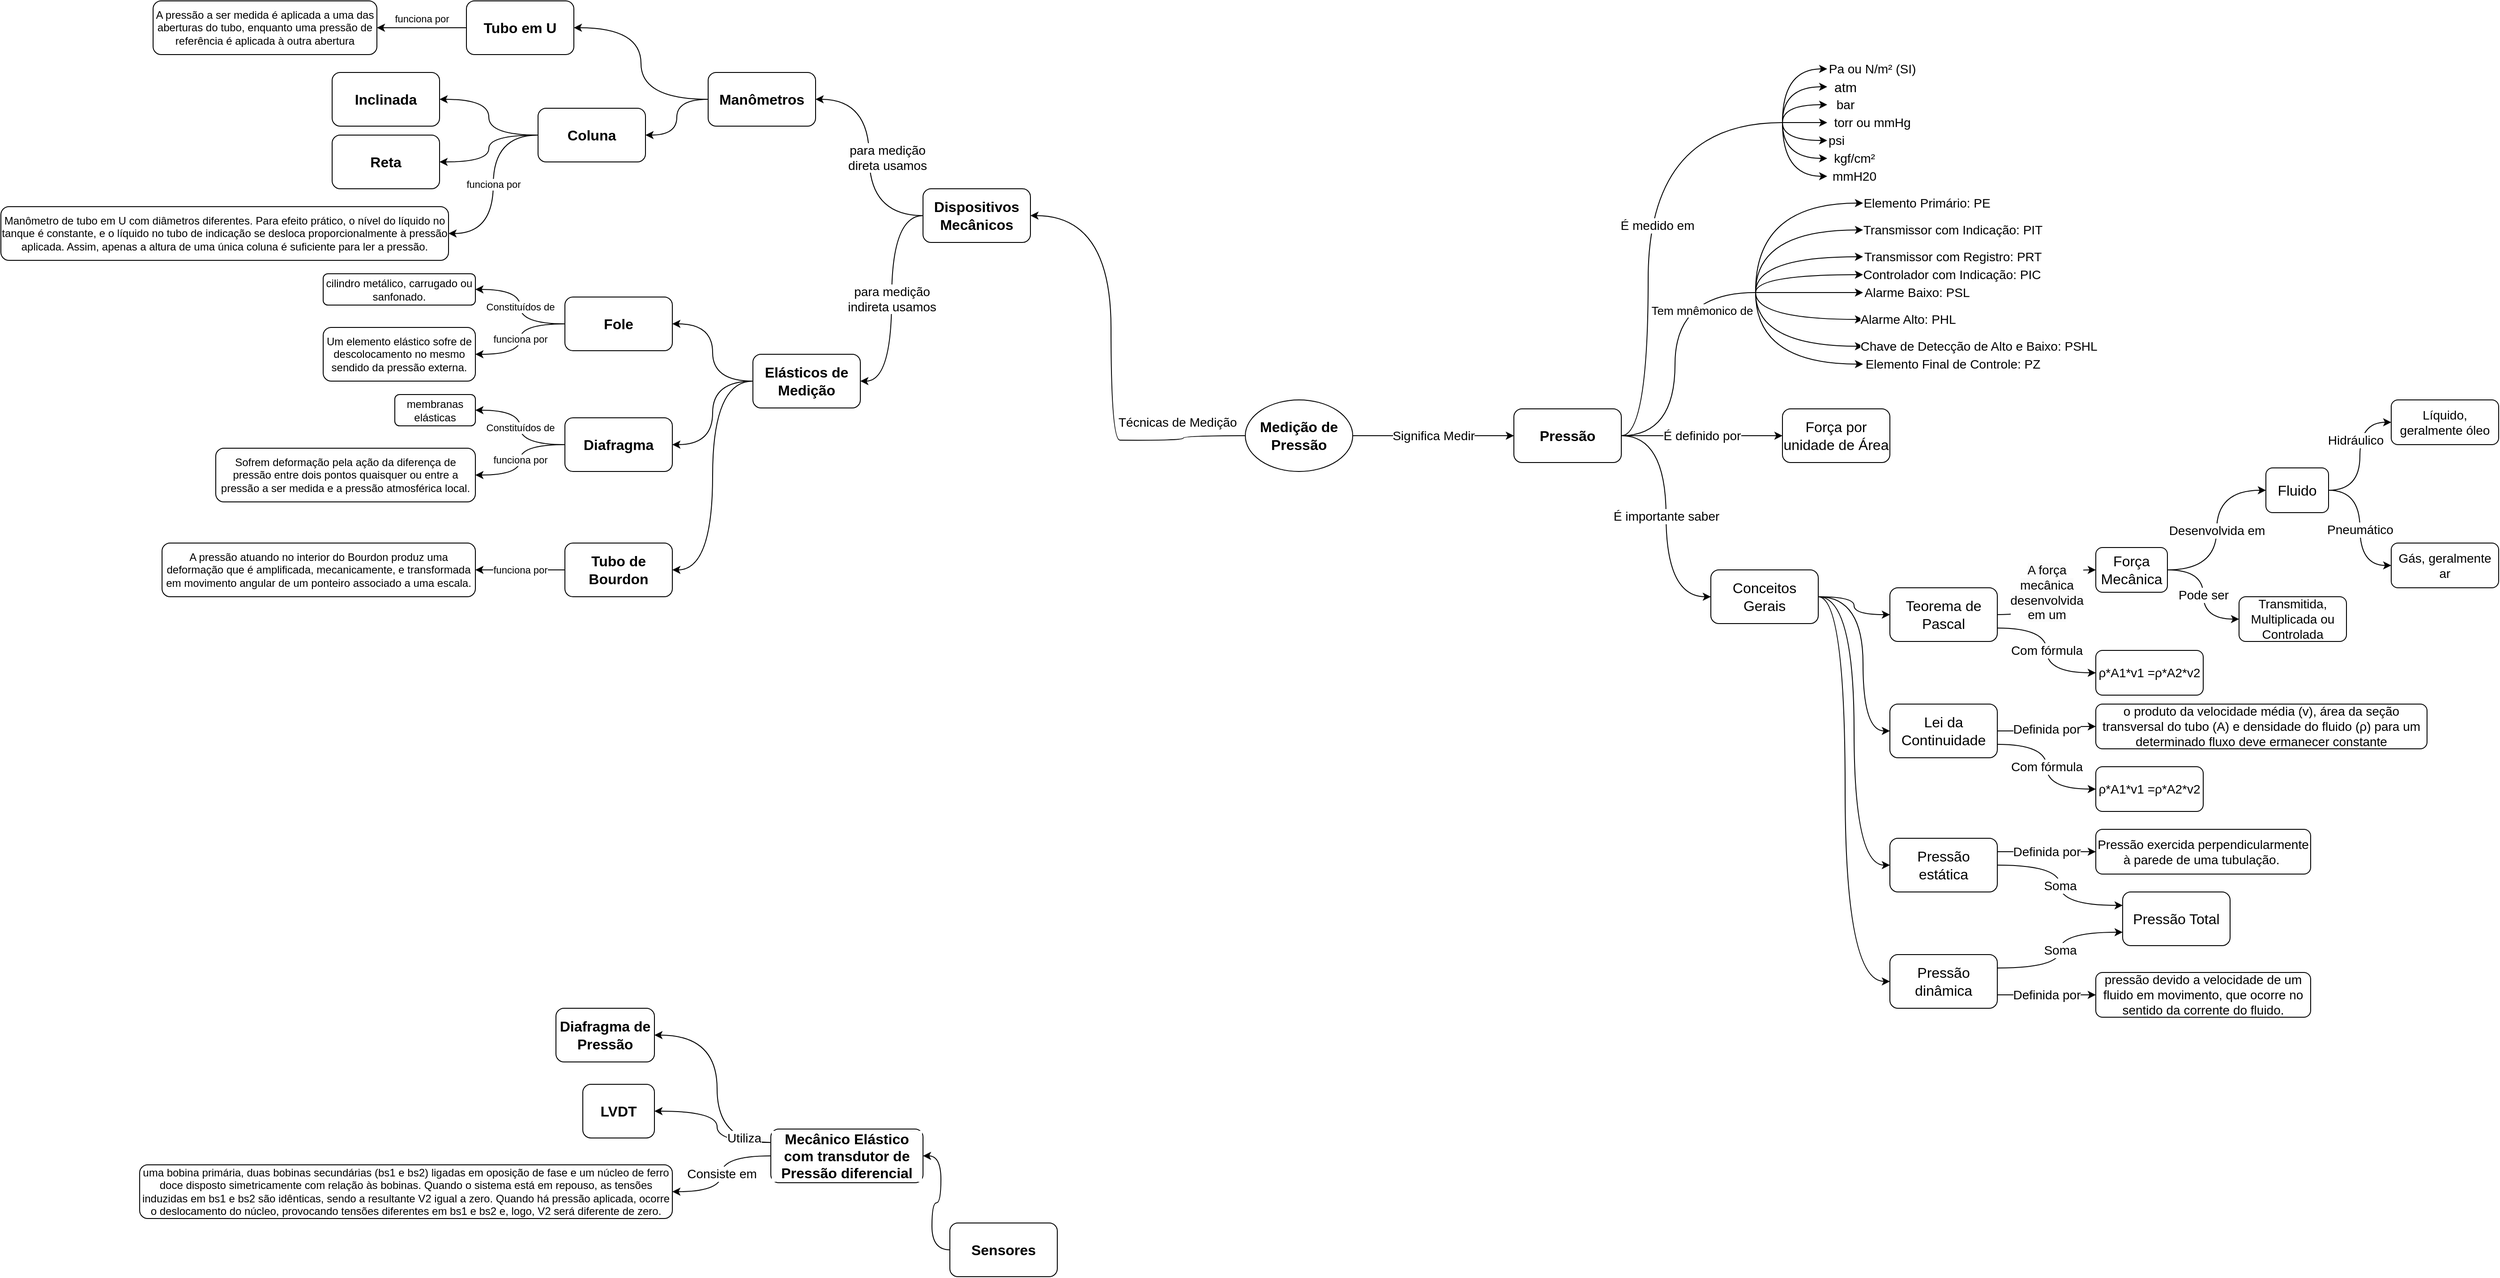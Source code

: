 <mxfile version="24.4.8" type="github">
  <diagram name="Página-1" id="IzvLmjs4RYYp6wVvC3dK">
    <mxGraphModel dx="3384" dy="2168" grid="1" gridSize="10" guides="1" tooltips="1" connect="1" arrows="1" fold="1" page="1" pageScale="1" pageWidth="3310" pageHeight="3390" math="0" shadow="0">
      <root>
        <mxCell id="0" />
        <mxCell id="1" parent="0" />
        <mxCell id="QxGWYKzPWFhETCY1hco7-262" value="&lt;font style=&quot;font-size: 14px;&quot;&gt;Significa Medir&lt;/font&gt;" style="edgeStyle=orthogonalEdgeStyle;rounded=0;orthogonalLoop=1;jettySize=auto;html=1;exitX=1;exitY=0.5;exitDx=0;exitDy=0;entryX=0;entryY=0.5;entryDx=0;entryDy=0;curved=1;" edge="1" parent="1" source="QxGWYKzPWFhETCY1hco7-259" target="QxGWYKzPWFhETCY1hco7-263">
          <mxGeometry relative="1" as="geometry">
            <mxPoint x="2150" y="1575" as="targetPoint" />
          </mxGeometry>
        </mxCell>
        <mxCell id="QxGWYKzPWFhETCY1hco7-259" value="&lt;font size=&quot;1&quot; style=&quot;&quot;&gt;&lt;b style=&quot;font-size: 16px;&quot;&gt;Medição de Pressão&lt;/b&gt;&lt;/font&gt;" style="ellipse;whiteSpace=wrap;html=1;" vertex="1" parent="1">
          <mxGeometry x="1850" y="1535" width="120" height="80" as="geometry" />
        </mxCell>
        <mxCell id="QxGWYKzPWFhETCY1hco7-265" value="&lt;font style=&quot;font-size: 13px;&quot;&gt;Tem mnêmonico de&lt;/font&gt;" style="edgeStyle=orthogonalEdgeStyle;curved=1;rounded=0;orthogonalLoop=1;jettySize=auto;html=1;exitX=1;exitY=0.5;exitDx=0;exitDy=0;strokeColor=default;align=center;verticalAlign=middle;fontFamily=Helvetica;fontSize=11;fontColor=default;labelBackgroundColor=default;endArrow=none;endFill=0;" edge="1" parent="1" source="QxGWYKzPWFhETCY1hco7-263">
          <mxGeometry x="0.613" y="-20" relative="1" as="geometry">
            <mxPoint x="2420" y="1415" as="targetPoint" />
            <Array as="points">
              <mxPoint x="2330" y="1575" />
              <mxPoint x="2330" y="1415" />
            </Array>
            <mxPoint as="offset" />
          </mxGeometry>
        </mxCell>
        <mxCell id="QxGWYKzPWFhETCY1hco7-282" value="&lt;font style=&quot;font-size: 14px;&quot;&gt;É medido em&lt;/font&gt;" style="edgeStyle=orthogonalEdgeStyle;curved=1;rounded=0;orthogonalLoop=1;jettySize=auto;html=1;exitX=1;exitY=0.5;exitDx=0;exitDy=0;strokeColor=default;align=center;verticalAlign=middle;fontFamily=Helvetica;fontSize=11;fontColor=default;labelBackgroundColor=default;endArrow=none;endFill=0;" edge="1" parent="1" source="QxGWYKzPWFhETCY1hco7-263">
          <mxGeometry y="-10" relative="1" as="geometry">
            <mxPoint x="2450" y="1225" as="targetPoint" />
            <Array as="points">
              <mxPoint x="2300" y="1575" />
              <mxPoint x="2300" y="1225" />
            </Array>
            <mxPoint as="offset" />
          </mxGeometry>
        </mxCell>
        <mxCell id="QxGWYKzPWFhETCY1hco7-299" value="&lt;font style=&quot;font-size: 14px;&quot;&gt;É definido por&lt;/font&gt;" style="edgeStyle=orthogonalEdgeStyle;curved=1;rounded=0;orthogonalLoop=1;jettySize=auto;html=1;exitX=1;exitY=0.5;exitDx=0;exitDy=0;strokeColor=default;align=center;verticalAlign=middle;fontFamily=Helvetica;fontSize=11;fontColor=default;labelBackgroundColor=default;endArrow=classic;entryX=0;entryY=0.5;entryDx=0;entryDy=0;" edge="1" parent="1" source="QxGWYKzPWFhETCY1hco7-263" target="QxGWYKzPWFhETCY1hco7-300">
          <mxGeometry relative="1" as="geometry">
            <mxPoint x="2450" y="1574.667" as="targetPoint" />
          </mxGeometry>
        </mxCell>
        <mxCell id="QxGWYKzPWFhETCY1hco7-303" value="&lt;span style=&quot;font-size: 14px;&quot;&gt;É importante saber&lt;/span&gt;" style="edgeStyle=orthogonalEdgeStyle;curved=1;rounded=0;orthogonalLoop=1;jettySize=auto;html=1;strokeColor=default;align=center;verticalAlign=middle;fontFamily=Helvetica;fontSize=11;fontColor=default;labelBackgroundColor=default;endArrow=classic;entryX=0;entryY=0.5;entryDx=0;entryDy=0;exitX=1;exitY=0.5;exitDx=0;exitDy=0;" edge="1" parent="1" source="QxGWYKzPWFhETCY1hco7-263" target="QxGWYKzPWFhETCY1hco7-302">
          <mxGeometry relative="1" as="geometry" />
        </mxCell>
        <mxCell id="QxGWYKzPWFhETCY1hco7-263" value="&lt;font size=&quot;1&quot; style=&quot;&quot;&gt;&lt;b style=&quot;font-size: 16px;&quot;&gt;Pressão&lt;/b&gt;&lt;/font&gt;" style="rounded=1;whiteSpace=wrap;html=1;fontFamily=Helvetica;fontSize=11;fontColor=default;labelBackgroundColor=default;" vertex="1" parent="1">
          <mxGeometry x="2150" y="1545" width="120" height="60" as="geometry" />
        </mxCell>
        <mxCell id="QxGWYKzPWFhETCY1hco7-266" value="" style="endArrow=classic;html=1;rounded=0;strokeColor=default;align=center;verticalAlign=middle;fontFamily=Helvetica;fontSize=11;fontColor=default;labelBackgroundColor=default;edgeStyle=orthogonalEdgeStyle;curved=1;" edge="1" parent="1">
          <mxGeometry relative="1" as="geometry">
            <mxPoint x="2420" y="1413.82" as="sourcePoint" />
            <mxPoint x="2540" y="1315" as="targetPoint" />
            <Array as="points">
              <mxPoint x="2420" y="1315" />
            </Array>
          </mxGeometry>
        </mxCell>
        <mxCell id="QxGWYKzPWFhETCY1hco7-267" value="&lt;font style=&quot;font-size: 14px;&quot;&gt;Elemento Primário: PE&lt;/font&gt;" style="edgeLabel;resizable=0;html=1;;align=center;verticalAlign=middle;fontFamily=Helvetica;fontSize=11;fontColor=default;labelBackgroundColor=default;" connectable="0" vertex="1" parent="QxGWYKzPWFhETCY1hco7-266">
          <mxGeometry relative="1" as="geometry">
            <mxPoint x="180" as="offset" />
          </mxGeometry>
        </mxCell>
        <mxCell id="QxGWYKzPWFhETCY1hco7-268" value="" style="endArrow=classic;html=1;rounded=0;strokeColor=default;align=center;verticalAlign=middle;fontFamily=Helvetica;fontSize=11;fontColor=default;labelBackgroundColor=default;edgeStyle=orthogonalEdgeStyle;curved=1;" edge="1" parent="1">
          <mxGeometry relative="1" as="geometry">
            <mxPoint x="2420" y="1415" as="sourcePoint" />
            <mxPoint x="2540" y="1345" as="targetPoint" />
            <Array as="points">
              <mxPoint x="2420" y="1345" />
              <mxPoint x="2540" y="1345" />
            </Array>
          </mxGeometry>
        </mxCell>
        <mxCell id="QxGWYKzPWFhETCY1hco7-269" value="&lt;font style=&quot;font-size: 14px;&quot;&gt;Transmissor com Indicação: PIT&lt;/font&gt;" style="edgeLabel;resizable=0;html=1;;align=center;verticalAlign=middle;fontFamily=Helvetica;fontSize=11;fontColor=default;labelBackgroundColor=default;" connectable="0" vertex="1" parent="QxGWYKzPWFhETCY1hco7-268">
          <mxGeometry relative="1" as="geometry">
            <mxPoint x="195" as="offset" />
          </mxGeometry>
        </mxCell>
        <mxCell id="QxGWYKzPWFhETCY1hco7-270" value="" style="endArrow=classic;html=1;rounded=0;strokeColor=default;align=center;verticalAlign=middle;fontFamily=Helvetica;fontSize=11;fontColor=default;labelBackgroundColor=default;edgeStyle=orthogonalEdgeStyle;curved=1;" edge="1" parent="1">
          <mxGeometry relative="1" as="geometry">
            <mxPoint x="2420" y="1415" as="sourcePoint" />
            <mxPoint x="2540" y="1375" as="targetPoint" />
            <Array as="points">
              <mxPoint x="2420" y="1375" />
              <mxPoint x="2540" y="1375" />
            </Array>
          </mxGeometry>
        </mxCell>
        <mxCell id="QxGWYKzPWFhETCY1hco7-271" value="&lt;font style=&quot;font-size: 14px;&quot;&gt;Transmissor com Registro: PRT&lt;/font&gt;" style="edgeLabel;resizable=0;html=1;;align=center;verticalAlign=middle;fontFamily=Helvetica;fontSize=11;fontColor=default;labelBackgroundColor=default;" connectable="0" vertex="1" parent="QxGWYKzPWFhETCY1hco7-270">
          <mxGeometry relative="1" as="geometry">
            <mxPoint x="180" as="offset" />
          </mxGeometry>
        </mxCell>
        <mxCell id="QxGWYKzPWFhETCY1hco7-272" value="" style="endArrow=classic;html=1;rounded=0;strokeColor=default;align=center;verticalAlign=middle;fontFamily=Helvetica;fontSize=11;fontColor=default;labelBackgroundColor=default;edgeStyle=orthogonalEdgeStyle;curved=1;" edge="1" parent="1">
          <mxGeometry relative="1" as="geometry">
            <mxPoint x="2420" y="1415" as="sourcePoint" />
            <mxPoint x="2540" y="1395" as="targetPoint" />
            <Array as="points">
              <mxPoint x="2420" y="1395" />
              <mxPoint x="2540" y="1395" />
            </Array>
          </mxGeometry>
        </mxCell>
        <mxCell id="QxGWYKzPWFhETCY1hco7-273" value="&lt;font style=&quot;font-size: 14px;&quot;&gt;Controlador com Indicação: PIC&lt;/font&gt;" style="edgeLabel;resizable=0;html=1;;align=center;verticalAlign=middle;fontFamily=Helvetica;fontSize=11;fontColor=default;labelBackgroundColor=default;" connectable="0" vertex="1" parent="QxGWYKzPWFhETCY1hco7-272">
          <mxGeometry relative="1" as="geometry">
            <mxPoint x="169" as="offset" />
          </mxGeometry>
        </mxCell>
        <mxCell id="QxGWYKzPWFhETCY1hco7-274" value="" style="endArrow=classic;html=1;rounded=0;strokeColor=default;align=center;verticalAlign=middle;fontFamily=Helvetica;fontSize=11;fontColor=default;labelBackgroundColor=default;edgeStyle=orthogonalEdgeStyle;curved=1;" edge="1" parent="1">
          <mxGeometry relative="1" as="geometry">
            <mxPoint x="2420" y="1415" as="sourcePoint" />
            <mxPoint x="2540" y="1415" as="targetPoint" />
            <Array as="points">
              <mxPoint x="2420" y="1415" />
            </Array>
          </mxGeometry>
        </mxCell>
        <mxCell id="QxGWYKzPWFhETCY1hco7-275" value="&lt;font style=&quot;font-size: 14px;&quot;&gt;Alarme Baixo: PSL&lt;/font&gt;" style="edgeLabel;resizable=0;html=1;;align=center;verticalAlign=middle;fontFamily=Helvetica;fontSize=11;fontColor=default;labelBackgroundColor=default;" connectable="0" vertex="1" parent="QxGWYKzPWFhETCY1hco7-274">
          <mxGeometry relative="1" as="geometry">
            <mxPoint x="120" as="offset" />
          </mxGeometry>
        </mxCell>
        <mxCell id="QxGWYKzPWFhETCY1hco7-276" value="" style="endArrow=classic;html=1;rounded=0;strokeColor=default;align=center;verticalAlign=middle;fontFamily=Helvetica;fontSize=11;fontColor=default;labelBackgroundColor=default;edgeStyle=orthogonalEdgeStyle;curved=1;" edge="1" parent="1">
          <mxGeometry relative="1" as="geometry">
            <mxPoint x="2420" y="1415" as="sourcePoint" />
            <mxPoint x="2540" y="1445" as="targetPoint" />
            <Array as="points">
              <mxPoint x="2420" y="1445" />
              <mxPoint x="2540" y="1445" />
            </Array>
          </mxGeometry>
        </mxCell>
        <mxCell id="QxGWYKzPWFhETCY1hco7-277" value="&lt;font style=&quot;font-size: 14px;&quot;&gt;Alarme Alto: PHL&lt;/font&gt;" style="edgeLabel;resizable=0;html=1;;align=center;verticalAlign=middle;fontFamily=Helvetica;fontSize=11;fontColor=default;labelBackgroundColor=default;" connectable="0" vertex="1" parent="QxGWYKzPWFhETCY1hco7-276">
          <mxGeometry relative="1" as="geometry">
            <mxPoint x="125" as="offset" />
          </mxGeometry>
        </mxCell>
        <mxCell id="QxGWYKzPWFhETCY1hco7-278" value="" style="endArrow=classic;html=1;rounded=0;strokeColor=default;align=center;verticalAlign=middle;fontFamily=Helvetica;fontSize=11;fontColor=default;labelBackgroundColor=default;edgeStyle=orthogonalEdgeStyle;curved=1;" edge="1" parent="1">
          <mxGeometry relative="1" as="geometry">
            <mxPoint x="2420" y="1415" as="sourcePoint" />
            <mxPoint x="2540" y="1475" as="targetPoint" />
            <Array as="points">
              <mxPoint x="2420" y="1475" />
              <mxPoint x="2540" y="1475" />
            </Array>
          </mxGeometry>
        </mxCell>
        <mxCell id="QxGWYKzPWFhETCY1hco7-279" value="&lt;font style=&quot;font-size: 14px;&quot;&gt;Chave de Detecção de Alto e Baixo: PSHL&lt;/font&gt;" style="edgeLabel;resizable=0;html=1;;align=center;verticalAlign=middle;fontFamily=Helvetica;fontSize=11;fontColor=default;labelBackgroundColor=default;" connectable="0" vertex="1" parent="QxGWYKzPWFhETCY1hco7-278">
          <mxGeometry relative="1" as="geometry">
            <mxPoint x="219" as="offset" />
          </mxGeometry>
        </mxCell>
        <mxCell id="QxGWYKzPWFhETCY1hco7-280" value="" style="endArrow=classic;html=1;rounded=0;strokeColor=default;align=center;verticalAlign=middle;fontFamily=Helvetica;fontSize=11;fontColor=default;labelBackgroundColor=default;edgeStyle=orthogonalEdgeStyle;curved=1;" edge="1" parent="1">
          <mxGeometry relative="1" as="geometry">
            <mxPoint x="2420" y="1415" as="sourcePoint" />
            <mxPoint x="2540" y="1495" as="targetPoint" />
            <Array as="points">
              <mxPoint x="2420" y="1495" />
              <mxPoint x="2540" y="1495" />
            </Array>
          </mxGeometry>
        </mxCell>
        <mxCell id="QxGWYKzPWFhETCY1hco7-281" value="&lt;font style=&quot;font-size: 14px;&quot;&gt;Elemento Final de Controle: PZ&lt;/font&gt;" style="edgeLabel;resizable=0;html=1;;align=center;verticalAlign=middle;fontFamily=Helvetica;fontSize=11;fontColor=default;labelBackgroundColor=default;" connectable="0" vertex="1" parent="QxGWYKzPWFhETCY1hco7-280">
          <mxGeometry relative="1" as="geometry">
            <mxPoint x="200" as="offset" />
          </mxGeometry>
        </mxCell>
        <mxCell id="QxGWYKzPWFhETCY1hco7-283" value="&lt;font style=&quot;font-size: 14px;&quot;&gt;Pa ou N/m² (SI)&lt;/font&gt;" style="curved=1;endArrow=classic;html=1;rounded=0;strokeColor=default;align=center;verticalAlign=middle;fontFamily=Helvetica;fontSize=11;fontColor=default;labelBackgroundColor=default;edgeStyle=orthogonalEdgeStyle;" edge="1" parent="1">
          <mxGeometry x="1" y="-50" width="50" height="50" relative="1" as="geometry">
            <mxPoint x="2450" y="1225" as="sourcePoint" />
            <mxPoint x="2500" y="1165" as="targetPoint" />
            <Array as="points">
              <mxPoint x="2450" y="1165" />
            </Array>
            <mxPoint x="50" y="-50" as="offset" />
          </mxGeometry>
        </mxCell>
        <mxCell id="QxGWYKzPWFhETCY1hco7-285" value="&lt;font style=&quot;font-size: 15px;&quot;&gt;atm&lt;/font&gt;" style="curved=1;endArrow=classic;html=1;rounded=0;strokeColor=default;align=center;verticalAlign=middle;fontFamily=Helvetica;fontSize=11;fontColor=default;labelBackgroundColor=default;edgeStyle=orthogonalEdgeStyle;" edge="1" parent="1">
          <mxGeometry x="1" y="-20" width="50" height="50" relative="1" as="geometry">
            <mxPoint x="2450" y="1225" as="sourcePoint" />
            <mxPoint x="2500" y="1185" as="targetPoint" />
            <Array as="points">
              <mxPoint x="2450" y="1185" />
            </Array>
            <mxPoint x="20" y="-20" as="offset" />
          </mxGeometry>
        </mxCell>
        <mxCell id="QxGWYKzPWFhETCY1hco7-286" value="&lt;font style=&quot;font-size: 14px;&quot;&gt;bar&lt;/font&gt;" style="curved=1;endArrow=classic;html=1;rounded=0;strokeColor=default;align=center;verticalAlign=middle;fontFamily=Helvetica;fontSize=11;fontColor=default;labelBackgroundColor=default;edgeStyle=orthogonalEdgeStyle;" edge="1" parent="1">
          <mxGeometry x="1" y="20" width="50" height="50" relative="1" as="geometry">
            <mxPoint x="2450" y="1225" as="sourcePoint" />
            <mxPoint x="2500" y="1205" as="targetPoint" />
            <Array as="points">
              <mxPoint x="2450" y="1205" />
            </Array>
            <mxPoint x="20" y="20" as="offset" />
          </mxGeometry>
        </mxCell>
        <mxCell id="QxGWYKzPWFhETCY1hco7-293" value="&lt;font style=&quot;font-size: 14px;&quot;&gt;torr ou mmHg&lt;/font&gt;" style="curved=1;endArrow=classic;html=1;rounded=0;strokeColor=default;align=center;verticalAlign=middle;fontFamily=Helvetica;fontSize=11;fontColor=default;labelBackgroundColor=default;edgeStyle=orthogonalEdgeStyle;" edge="1" parent="1">
          <mxGeometry x="1" y="50" width="50" height="50" relative="1" as="geometry">
            <mxPoint x="2450" y="1225" as="sourcePoint" />
            <mxPoint x="2500" y="1225" as="targetPoint" />
            <Array as="points">
              <mxPoint x="2460" y="1225" />
              <mxPoint x="2460" y="1225" />
            </Array>
            <mxPoint x="50" y="50" as="offset" />
          </mxGeometry>
        </mxCell>
        <mxCell id="QxGWYKzPWFhETCY1hco7-294" value="&lt;font style=&quot;font-size: 14px;&quot;&gt;psi&lt;/font&gt;" style="curved=1;endArrow=classic;html=1;rounded=0;strokeColor=default;align=center;verticalAlign=middle;fontFamily=Helvetica;fontSize=11;fontColor=default;labelBackgroundColor=default;edgeStyle=orthogonalEdgeStyle;" edge="1" parent="1">
          <mxGeometry x="1" y="10" width="50" height="50" relative="1" as="geometry">
            <mxPoint x="2450" y="1225" as="sourcePoint" />
            <mxPoint x="2500" y="1245" as="targetPoint" />
            <Array as="points">
              <mxPoint x="2450" y="1245" />
            </Array>
            <mxPoint x="10" y="10" as="offset" />
          </mxGeometry>
        </mxCell>
        <mxCell id="QxGWYKzPWFhETCY1hco7-295" value="&lt;font style=&quot;font-size: 14px;&quot;&gt;kgf/cm²&lt;/font&gt;" style="curved=1;endArrow=classic;html=1;rounded=0;strokeColor=default;align=center;verticalAlign=middle;fontFamily=Helvetica;fontSize=11;fontColor=default;labelBackgroundColor=default;edgeStyle=orthogonalEdgeStyle;" edge="1" parent="1">
          <mxGeometry x="1" y="30" width="50" height="50" relative="1" as="geometry">
            <mxPoint x="2450" y="1225" as="sourcePoint" />
            <mxPoint x="2500" y="1265" as="targetPoint" />
            <Array as="points">
              <mxPoint x="2450" y="1265" />
            </Array>
            <mxPoint x="30" y="30" as="offset" />
          </mxGeometry>
        </mxCell>
        <mxCell id="QxGWYKzPWFhETCY1hco7-296" value="&lt;font style=&quot;font-size: 14px;&quot;&gt;mmH20&lt;/font&gt;" style="curved=1;endArrow=classic;html=1;rounded=0;strokeColor=default;align=center;verticalAlign=middle;fontFamily=Helvetica;fontSize=11;fontColor=default;labelBackgroundColor=default;edgeStyle=orthogonalEdgeStyle;" edge="1" parent="1">
          <mxGeometry x="1" y="30" width="50" height="50" relative="1" as="geometry">
            <mxPoint x="2450" y="1225" as="sourcePoint" />
            <mxPoint x="2500" y="1285" as="targetPoint" />
            <Array as="points">
              <mxPoint x="2450" y="1285" />
            </Array>
            <mxPoint x="30" y="30" as="offset" />
          </mxGeometry>
        </mxCell>
        <mxCell id="QxGWYKzPWFhETCY1hco7-300" value="&lt;font style=&quot;font-size: 16px;&quot;&gt;Força por unidade de Área&lt;/font&gt;" style="rounded=1;whiteSpace=wrap;html=1;fontFamily=Helvetica;fontSize=11;fontColor=default;labelBackgroundColor=default;" vertex="1" parent="1">
          <mxGeometry x="2450" y="1545" width="120" height="60" as="geometry" />
        </mxCell>
        <mxCell id="QxGWYKzPWFhETCY1hco7-307" style="edgeStyle=orthogonalEdgeStyle;curved=1;rounded=0;orthogonalLoop=1;jettySize=auto;html=1;exitX=1;exitY=0.5;exitDx=0;exitDy=0;entryX=0;entryY=0.5;entryDx=0;entryDy=0;strokeColor=default;align=center;verticalAlign=middle;fontFamily=Helvetica;fontSize=11;fontColor=default;labelBackgroundColor=default;endArrow=classic;" edge="1" parent="1" source="QxGWYKzPWFhETCY1hco7-302" target="QxGWYKzPWFhETCY1hco7-306">
          <mxGeometry relative="1" as="geometry">
            <Array as="points">
              <mxPoint x="2520" y="1755" />
              <mxPoint x="2520" y="2185" />
            </Array>
          </mxGeometry>
        </mxCell>
        <mxCell id="QxGWYKzPWFhETCY1hco7-308" style="edgeStyle=orthogonalEdgeStyle;curved=1;rounded=0;orthogonalLoop=1;jettySize=auto;html=1;exitX=1;exitY=0.5;exitDx=0;exitDy=0;entryX=0;entryY=0.5;entryDx=0;entryDy=0;strokeColor=default;align=center;verticalAlign=middle;fontFamily=Helvetica;fontSize=11;fontColor=default;labelBackgroundColor=default;endArrow=classic;" edge="1" parent="1" source="QxGWYKzPWFhETCY1hco7-302" target="QxGWYKzPWFhETCY1hco7-304">
          <mxGeometry relative="1" as="geometry">
            <Array as="points">
              <mxPoint x="2530" y="1755" />
              <mxPoint x="2530" y="2055" />
            </Array>
          </mxGeometry>
        </mxCell>
        <mxCell id="QxGWYKzPWFhETCY1hco7-324" style="edgeStyle=orthogonalEdgeStyle;curved=1;rounded=0;orthogonalLoop=1;jettySize=auto;html=1;exitX=1;exitY=0.5;exitDx=0;exitDy=0;entryX=0;entryY=0.5;entryDx=0;entryDy=0;strokeColor=default;align=center;verticalAlign=middle;fontFamily=Helvetica;fontSize=11;fontColor=default;labelBackgroundColor=default;endArrow=classic;" edge="1" parent="1" source="QxGWYKzPWFhETCY1hco7-302" target="QxGWYKzPWFhETCY1hco7-322">
          <mxGeometry relative="1" as="geometry">
            <Array as="points">
              <mxPoint x="2540" y="1755" />
              <mxPoint x="2540" y="1905" />
            </Array>
          </mxGeometry>
        </mxCell>
        <mxCell id="QxGWYKzPWFhETCY1hco7-334" style="edgeStyle=orthogonalEdgeStyle;curved=1;rounded=0;orthogonalLoop=1;jettySize=auto;html=1;exitX=1;exitY=0.5;exitDx=0;exitDy=0;entryX=0;entryY=0.5;entryDx=0;entryDy=0;strokeColor=default;align=center;verticalAlign=middle;fontFamily=Helvetica;fontSize=11;fontColor=default;labelBackgroundColor=default;endArrow=classic;" edge="1" parent="1" source="QxGWYKzPWFhETCY1hco7-302" target="QxGWYKzPWFhETCY1hco7-331">
          <mxGeometry relative="1" as="geometry" />
        </mxCell>
        <mxCell id="QxGWYKzPWFhETCY1hco7-302" value="&lt;span style=&quot;font-size: 16px;&quot;&gt;Conceitos Gerais&lt;/span&gt;" style="whiteSpace=wrap;html=1;fontSize=11;rounded=1;labelBackgroundColor=default;" vertex="1" parent="1">
          <mxGeometry x="2370" y="1725" width="120" height="60" as="geometry" />
        </mxCell>
        <mxCell id="QxGWYKzPWFhETCY1hco7-309" value="&lt;font style=&quot;font-size: 14px;&quot;&gt;Definida por&lt;/font&gt;" style="edgeStyle=orthogonalEdgeStyle;curved=1;rounded=0;orthogonalLoop=1;jettySize=auto;html=1;exitX=1;exitY=0.25;exitDx=0;exitDy=0;strokeColor=default;align=center;verticalAlign=middle;fontFamily=Helvetica;fontSize=11;fontColor=default;labelBackgroundColor=default;endArrow=classic;entryX=0;entryY=0.5;entryDx=0;entryDy=0;" edge="1" parent="1" source="QxGWYKzPWFhETCY1hco7-304" target="QxGWYKzPWFhETCY1hco7-315">
          <mxGeometry relative="1" as="geometry">
            <mxPoint x="2790" y="2035" as="targetPoint" />
          </mxGeometry>
        </mxCell>
        <mxCell id="QxGWYKzPWFhETCY1hco7-319" value="&lt;font style=&quot;font-size: 14px;&quot;&gt;Soma&lt;/font&gt;" style="edgeStyle=orthogonalEdgeStyle;curved=1;rounded=0;orthogonalLoop=1;jettySize=auto;html=1;exitX=1;exitY=0.5;exitDx=0;exitDy=0;entryX=0;entryY=0.25;entryDx=0;entryDy=0;strokeColor=default;align=center;verticalAlign=middle;fontFamily=Helvetica;fontSize=11;fontColor=default;labelBackgroundColor=default;endArrow=classic;" edge="1" parent="1" source="QxGWYKzPWFhETCY1hco7-304" target="QxGWYKzPWFhETCY1hco7-318">
          <mxGeometry relative="1" as="geometry" />
        </mxCell>
        <mxCell id="QxGWYKzPWFhETCY1hco7-304" value="&lt;font style=&quot;font-size: 16px;&quot;&gt;Pressão estática&lt;/font&gt;" style="whiteSpace=wrap;html=1;fontSize=11;rounded=1;labelBackgroundColor=default;" vertex="1" parent="1">
          <mxGeometry x="2570" y="2025" width="120" height="60" as="geometry" />
        </mxCell>
        <mxCell id="QxGWYKzPWFhETCY1hco7-320" value="&lt;font style=&quot;font-size: 14px;&quot;&gt;Soma&lt;/font&gt;" style="edgeStyle=orthogonalEdgeStyle;curved=1;rounded=0;orthogonalLoop=1;jettySize=auto;html=1;exitX=1;exitY=0.25;exitDx=0;exitDy=0;entryX=0;entryY=0.75;entryDx=0;entryDy=0;strokeColor=default;align=center;verticalAlign=middle;fontFamily=Helvetica;fontSize=11;fontColor=default;labelBackgroundColor=default;endArrow=classic;" edge="1" parent="1" source="QxGWYKzPWFhETCY1hco7-306" target="QxGWYKzPWFhETCY1hco7-318">
          <mxGeometry relative="1" as="geometry" />
        </mxCell>
        <mxCell id="QxGWYKzPWFhETCY1hco7-306" value="&lt;font style=&quot;font-size: 16px;&quot;&gt;Pressão&lt;/font&gt;&lt;div&gt;&lt;font style=&quot;font-size: 16px;&quot;&gt;dinâmica&lt;/font&gt;&lt;/div&gt;" style="whiteSpace=wrap;html=1;fontSize=11;rounded=1;labelBackgroundColor=default;" vertex="1" parent="1">
          <mxGeometry x="2570" y="2155" width="120" height="60" as="geometry" />
        </mxCell>
        <mxCell id="QxGWYKzPWFhETCY1hco7-315" value="&lt;font style=&quot;font-size: 14px;&quot;&gt;Pressão exercida perpendicularmente à parede de uma tubulação.&amp;nbsp;&lt;/font&gt;" style="rounded=1;whiteSpace=wrap;html=1;" vertex="1" parent="1">
          <mxGeometry x="2800" y="2015" width="240" height="50" as="geometry" />
        </mxCell>
        <mxCell id="QxGWYKzPWFhETCY1hco7-316" value="&lt;font style=&quot;font-size: 14px;&quot;&gt;Definida por&lt;/font&gt;" style="edgeStyle=orthogonalEdgeStyle;curved=1;rounded=0;orthogonalLoop=1;jettySize=auto;html=1;strokeColor=default;align=center;verticalAlign=middle;fontFamily=Helvetica;fontSize=11;fontColor=default;labelBackgroundColor=default;endArrow=classic;entryX=0;entryY=0.5;entryDx=0;entryDy=0;exitX=1;exitY=0.75;exitDx=0;exitDy=0;" edge="1" target="QxGWYKzPWFhETCY1hco7-317" parent="1" source="QxGWYKzPWFhETCY1hco7-306">
          <mxGeometry relative="1" as="geometry">
            <mxPoint x="2790" y="2195" as="targetPoint" />
            <mxPoint x="2690" y="2200" as="sourcePoint" />
          </mxGeometry>
        </mxCell>
        <mxCell id="QxGWYKzPWFhETCY1hco7-317" value="&lt;font style=&quot;font-size: 14px;&quot;&gt;pressão devido a velocidade de um fluido em movimento, que ocorre no sentido da corrente do fluido.&lt;br&gt;&lt;/font&gt;" style="rounded=1;whiteSpace=wrap;html=1;" vertex="1" parent="1">
          <mxGeometry x="2800" y="2175" width="240" height="50" as="geometry" />
        </mxCell>
        <mxCell id="QxGWYKzPWFhETCY1hco7-318" value="&lt;font style=&quot;font-size: 16px;&quot;&gt;Pressão Total&lt;/font&gt;" style="whiteSpace=wrap;html=1;fontSize=11;rounded=1;labelBackgroundColor=default;" vertex="1" parent="1">
          <mxGeometry x="2830" y="2085" width="120" height="60" as="geometry" />
        </mxCell>
        <mxCell id="QxGWYKzPWFhETCY1hco7-321" value="&lt;font style=&quot;font-size: 14px;&quot;&gt;Definida por&lt;/font&gt;" style="edgeStyle=orthogonalEdgeStyle;curved=1;rounded=0;orthogonalLoop=1;jettySize=auto;html=1;exitX=1;exitY=0.5;exitDx=0;exitDy=0;strokeColor=default;align=center;verticalAlign=middle;fontFamily=Helvetica;fontSize=11;fontColor=default;labelBackgroundColor=default;endArrow=classic;entryX=0;entryY=0.5;entryDx=0;entryDy=0;" edge="1" source="QxGWYKzPWFhETCY1hco7-322" target="QxGWYKzPWFhETCY1hco7-323" parent="1">
          <mxGeometry relative="1" as="geometry">
            <mxPoint x="2790" y="1885" as="targetPoint" />
          </mxGeometry>
        </mxCell>
        <mxCell id="QxGWYKzPWFhETCY1hco7-325" value="&lt;font style=&quot;font-size: 14px;&quot;&gt;Com fórmula&lt;/font&gt;" style="edgeStyle=orthogonalEdgeStyle;curved=1;rounded=0;orthogonalLoop=1;jettySize=auto;html=1;exitX=1;exitY=0.75;exitDx=0;exitDy=0;strokeColor=default;align=center;verticalAlign=middle;fontFamily=Helvetica;fontSize=11;fontColor=default;labelBackgroundColor=default;endArrow=classic;entryX=0;entryY=0.5;entryDx=0;entryDy=0;" edge="1" parent="1" source="QxGWYKzPWFhETCY1hco7-322" target="QxGWYKzPWFhETCY1hco7-327">
          <mxGeometry relative="1" as="geometry">
            <mxPoint x="2790" y="1920.143" as="targetPoint" />
            <mxPoint as="offset" />
          </mxGeometry>
        </mxCell>
        <mxCell id="QxGWYKzPWFhETCY1hco7-322" value="&lt;font style=&quot;font-size: 16px;&quot;&gt;Lei da Continuidade&lt;/font&gt;" style="whiteSpace=wrap;html=1;fontSize=11;rounded=1;labelBackgroundColor=default;" vertex="1" parent="1">
          <mxGeometry x="2570" y="1875" width="120" height="60" as="geometry" />
        </mxCell>
        <mxCell id="QxGWYKzPWFhETCY1hco7-323" value="&lt;font style=&quot;font-size: 14px;&quot;&gt;o produto da velocidade média (v), área da seção transversal do tubo (A) e densidade do fluido (ρ) para um determinado fluxo deve ermanecer constante&lt;/font&gt;" style="rounded=1;whiteSpace=wrap;html=1;" vertex="1" parent="1">
          <mxGeometry x="2800" y="1875" width="370" height="50" as="geometry" />
        </mxCell>
        <mxCell id="QxGWYKzPWFhETCY1hco7-327" value="&lt;font style=&quot;font-size: 14px;&quot;&gt;ρ*A1*v1 =ρ*A2*v2&lt;/font&gt;" style="rounded=1;whiteSpace=wrap;html=1;" vertex="1" parent="1">
          <mxGeometry x="2800" y="1945" width="120" height="50" as="geometry" />
        </mxCell>
        <mxCell id="QxGWYKzPWFhETCY1hco7-329" value="&lt;span style=&quot;font-size: 14px; text-wrap: wrap; background-color: rgb(251, 251, 251);&quot;&gt;A força mecânica desenvolvida em um&lt;/span&gt;" style="edgeStyle=orthogonalEdgeStyle;curved=1;rounded=0;orthogonalLoop=1;jettySize=auto;html=1;exitX=1;exitY=0.5;exitDx=0;exitDy=0;strokeColor=default;align=center;verticalAlign=middle;fontFamily=Helvetica;fontSize=11;fontColor=default;labelBackgroundColor=default;endArrow=classic;entryX=0;entryY=0.5;entryDx=0;entryDy=0;" edge="1" source="QxGWYKzPWFhETCY1hco7-331" target="QxGWYKzPWFhETCY1hco7-346" parent="1">
          <mxGeometry relative="1" as="geometry">
            <mxPoint x="2790" y="1755" as="targetPoint" />
          </mxGeometry>
        </mxCell>
        <mxCell id="QxGWYKzPWFhETCY1hco7-330" value="&lt;font style=&quot;font-size: 14px;&quot;&gt;Com fórmula&lt;/font&gt;" style="edgeStyle=orthogonalEdgeStyle;curved=1;rounded=0;orthogonalLoop=1;jettySize=auto;html=1;exitX=1;exitY=0.75;exitDx=0;exitDy=0;strokeColor=default;align=center;verticalAlign=middle;fontFamily=Helvetica;fontSize=11;fontColor=default;labelBackgroundColor=default;endArrow=classic;entryX=0;entryY=0.5;entryDx=0;entryDy=0;" edge="1" source="QxGWYKzPWFhETCY1hco7-331" target="QxGWYKzPWFhETCY1hco7-333" parent="1">
          <mxGeometry relative="1" as="geometry">
            <mxPoint x="2790" y="1790.143" as="targetPoint" />
            <mxPoint as="offset" />
          </mxGeometry>
        </mxCell>
        <mxCell id="QxGWYKzPWFhETCY1hco7-331" value="&lt;font style=&quot;font-size: 16px;&quot;&gt;Teorema de Pascal&lt;/font&gt;" style="whiteSpace=wrap;html=1;fontSize=11;rounded=1;labelBackgroundColor=default;" vertex="1" parent="1">
          <mxGeometry x="2570" y="1745" width="120" height="60" as="geometry" />
        </mxCell>
        <mxCell id="QxGWYKzPWFhETCY1hco7-340" value="&lt;font style=&quot;font-size: 14px;&quot;&gt;Pode ser&lt;/font&gt;" style="edgeStyle=orthogonalEdgeStyle;curved=1;rounded=0;orthogonalLoop=1;jettySize=auto;html=1;exitX=1;exitY=0.5;exitDx=0;exitDy=0;entryX=0;entryY=0.5;entryDx=0;entryDy=0;strokeColor=default;align=center;verticalAlign=middle;fontFamily=Helvetica;fontSize=11;fontColor=default;labelBackgroundColor=default;endArrow=classic;" edge="1" parent="1" source="QxGWYKzPWFhETCY1hco7-346" target="QxGWYKzPWFhETCY1hco7-339">
          <mxGeometry relative="1" as="geometry" />
        </mxCell>
        <mxCell id="QxGWYKzPWFhETCY1hco7-343" value="&lt;font style=&quot;font-size: 14px;&quot;&gt;Hidráulico&lt;/font&gt;" style="edgeStyle=orthogonalEdgeStyle;curved=1;rounded=0;orthogonalLoop=1;jettySize=auto;html=1;exitX=1;exitY=0.5;exitDx=0;exitDy=0;entryX=0;entryY=0.5;entryDx=0;entryDy=0;strokeColor=default;align=center;verticalAlign=middle;fontFamily=Helvetica;fontSize=11;fontColor=default;labelBackgroundColor=default;endArrow=classic;" edge="1" parent="1" source="QxGWYKzPWFhETCY1hco7-332" target="QxGWYKzPWFhETCY1hco7-341">
          <mxGeometry x="0.25" y="5" relative="1" as="geometry">
            <mxPoint as="offset" />
          </mxGeometry>
        </mxCell>
        <mxCell id="QxGWYKzPWFhETCY1hco7-344" value="&lt;font style=&quot;font-size: 14px;&quot;&gt;Pneumático&lt;/font&gt;" style="edgeStyle=orthogonalEdgeStyle;curved=1;rounded=0;orthogonalLoop=1;jettySize=auto;html=1;exitX=1;exitY=0.5;exitDx=0;exitDy=0;strokeColor=default;align=center;verticalAlign=middle;fontFamily=Helvetica;fontSize=11;fontColor=default;labelBackgroundColor=default;endArrow=classic;entryX=0;entryY=0.5;entryDx=0;entryDy=0;" edge="1" parent="1" source="QxGWYKzPWFhETCY1hco7-332" target="QxGWYKzPWFhETCY1hco7-342">
          <mxGeometry x="0.026" relative="1" as="geometry">
            <mxPoint x="3090" y="1720" as="targetPoint" />
            <Array as="points">
              <mxPoint x="3095" y="1636" />
              <mxPoint x="3095" y="1720" />
            </Array>
            <mxPoint as="offset" />
          </mxGeometry>
        </mxCell>
        <mxCell id="QxGWYKzPWFhETCY1hco7-332" value="&lt;font style=&quot;font-size: 16px;&quot;&gt;Fluido&lt;/font&gt;" style="rounded=1;whiteSpace=wrap;html=1;" vertex="1" parent="1">
          <mxGeometry x="2990" y="1611" width="70" height="50" as="geometry" />
        </mxCell>
        <mxCell id="QxGWYKzPWFhETCY1hco7-333" value="&lt;font style=&quot;font-size: 14px;&quot;&gt;ρ*A1*v1 =ρ*A2*v2&lt;/font&gt;" style="rounded=1;whiteSpace=wrap;html=1;" vertex="1" parent="1">
          <mxGeometry x="2800" y="1815" width="120" height="50" as="geometry" />
        </mxCell>
        <mxCell id="QxGWYKzPWFhETCY1hco7-339" value="&lt;font style=&quot;font-size: 14px;&quot;&gt;Transmitida, Multiplicada ou Controlada&lt;/font&gt;" style="rounded=1;whiteSpace=wrap;html=1;" vertex="1" parent="1">
          <mxGeometry x="2960" y="1755" width="120" height="50" as="geometry" />
        </mxCell>
        <mxCell id="QxGWYKzPWFhETCY1hco7-341" value="&lt;span style=&quot;font-size: 14px;&quot;&gt;Líquido, geralmente óleo&lt;/span&gt;" style="rounded=1;whiteSpace=wrap;html=1;" vertex="1" parent="1">
          <mxGeometry x="3130" y="1535" width="120" height="50" as="geometry" />
        </mxCell>
        <mxCell id="QxGWYKzPWFhETCY1hco7-342" value="&lt;span style=&quot;font-size: 14px;&quot;&gt;Gás, geralmente ar&lt;/span&gt;" style="rounded=1;whiteSpace=wrap;html=1;" vertex="1" parent="1">
          <mxGeometry x="3130" y="1695" width="120" height="50" as="geometry" />
        </mxCell>
        <mxCell id="QxGWYKzPWFhETCY1hco7-347" value="&lt;font style=&quot;font-size: 14px;&quot;&gt;Desenvolvida em&lt;/font&gt;" style="edgeStyle=orthogonalEdgeStyle;curved=1;rounded=0;orthogonalLoop=1;jettySize=auto;html=1;exitX=1;exitY=0.5;exitDx=0;exitDy=0;entryX=0;entryY=0.5;entryDx=0;entryDy=0;strokeColor=default;align=center;verticalAlign=middle;fontFamily=Helvetica;fontSize=11;fontColor=default;labelBackgroundColor=default;endArrow=classic;" edge="1" parent="1" source="QxGWYKzPWFhETCY1hco7-346" target="QxGWYKzPWFhETCY1hco7-332">
          <mxGeometry relative="1" as="geometry" />
        </mxCell>
        <mxCell id="QxGWYKzPWFhETCY1hco7-346" value="&lt;font style=&quot;font-size: 16px;&quot;&gt;Força Mecânica&lt;/font&gt;" style="rounded=1;whiteSpace=wrap;html=1;" vertex="1" parent="1">
          <mxGeometry x="2800" y="1700" width="80" height="50" as="geometry" />
        </mxCell>
        <mxCell id="QxGWYKzPWFhETCY1hco7-351" value="" style="endArrow=none;html=1;rounded=0;strokeColor=default;align=center;verticalAlign=middle;fontFamily=Helvetica;fontSize=11;fontColor=default;labelBackgroundColor=default;edgeStyle=orthogonalEdgeStyle;curved=1;entryX=0;entryY=0.5;entryDx=0;entryDy=0;" edge="1" parent="1" target="QxGWYKzPWFhETCY1hco7-259">
          <mxGeometry width="50" height="50" relative="1" as="geometry">
            <mxPoint x="1710" y="1580" as="sourcePoint" />
            <mxPoint x="1740" y="1580" as="targetPoint" />
          </mxGeometry>
        </mxCell>
        <mxCell id="QxGWYKzPWFhETCY1hco7-352" value="&lt;font style=&quot;font-size: 14px;&quot;&gt;Técnicas de Medição&lt;/font&gt;" style="edgeLabel;html=1;align=center;verticalAlign=middle;resizable=0;points=[];fontFamily=Helvetica;fontSize=11;fontColor=default;labelBackgroundColor=default;" vertex="1" connectable="0" parent="QxGWYKzPWFhETCY1hco7-351">
          <mxGeometry x="0.488" y="-1" relative="1" as="geometry">
            <mxPoint x="-39" y="-16" as="offset" />
          </mxGeometry>
        </mxCell>
        <mxCell id="QxGWYKzPWFhETCY1hco7-353" value="" style="curved=1;endArrow=classic;html=1;rounded=0;strokeColor=default;align=center;verticalAlign=middle;fontFamily=Helvetica;fontSize=11;fontColor=default;labelBackgroundColor=default;edgeStyle=orthogonalEdgeStyle;entryX=1;entryY=0.5;entryDx=0;entryDy=0;" edge="1" parent="1" target="QxGWYKzPWFhETCY1hco7-354">
          <mxGeometry width="50" height="50" relative="1" as="geometry">
            <mxPoint x="1710" y="1580" as="sourcePoint" />
            <mxPoint x="1610" y="1329" as="targetPoint" />
            <Array as="points">
              <mxPoint x="1700" y="1580" />
              <mxPoint x="1700" y="1329" />
            </Array>
          </mxGeometry>
        </mxCell>
        <mxCell id="QxGWYKzPWFhETCY1hco7-356" value="&lt;font style=&quot;font-size: 14px;&quot;&gt;para medição&lt;/font&gt;&lt;div&gt;&lt;font style=&quot;font-size: 14px;&quot;&gt;direta usamos&lt;/font&gt;&lt;/div&gt;" style="edgeStyle=orthogonalEdgeStyle;curved=1;rounded=0;orthogonalLoop=1;jettySize=auto;html=1;strokeColor=default;align=center;verticalAlign=middle;fontFamily=Helvetica;fontSize=11;fontColor=default;labelBackgroundColor=default;endArrow=classic;entryX=1;entryY=0.5;entryDx=0;entryDy=0;exitX=0;exitY=0.5;exitDx=0;exitDy=0;" edge="1" parent="1" source="QxGWYKzPWFhETCY1hco7-354" target="QxGWYKzPWFhETCY1hco7-357">
          <mxGeometry y="-20" relative="1" as="geometry">
            <mxPoint x="1300" y="1399" as="targetPoint" />
            <mxPoint x="1490" y="1399" as="sourcePoint" />
            <mxPoint as="offset" />
          </mxGeometry>
        </mxCell>
        <mxCell id="QxGWYKzPWFhETCY1hco7-377" value="&lt;font style=&quot;font-size: 14px;&quot;&gt;para medição&lt;/font&gt;&lt;div style=&quot;font-size: 14px;&quot;&gt;&lt;font style=&quot;font-size: 14px;&quot;&gt;indireta usamos&lt;/font&gt;&lt;/div&gt;" style="edgeStyle=orthogonalEdgeStyle;curved=1;rounded=0;orthogonalLoop=1;jettySize=auto;html=1;exitX=0;exitY=0.5;exitDx=0;exitDy=0;entryX=1;entryY=0.5;entryDx=0;entryDy=0;strokeColor=default;align=center;verticalAlign=middle;fontFamily=Helvetica;fontSize=11;fontColor=default;labelBackgroundColor=default;endArrow=classic;" edge="1" parent="1" source="QxGWYKzPWFhETCY1hco7-354" target="QxGWYKzPWFhETCY1hco7-376">
          <mxGeometry relative="1" as="geometry" />
        </mxCell>
        <mxCell id="QxGWYKzPWFhETCY1hco7-354" value="&lt;font size=&quot;1&quot; style=&quot;&quot;&gt;&lt;b style=&quot;font-size: 16px;&quot;&gt;Dispositivos Mecânicos&lt;/b&gt;&lt;/font&gt;" style="rounded=1;whiteSpace=wrap;html=1;fontFamily=Helvetica;fontSize=11;fontColor=default;labelBackgroundColor=default;" vertex="1" parent="1">
          <mxGeometry x="1490" y="1299" width="120" height="60" as="geometry" />
        </mxCell>
        <mxCell id="QxGWYKzPWFhETCY1hco7-359" style="edgeStyle=orthogonalEdgeStyle;curved=1;rounded=0;orthogonalLoop=1;jettySize=auto;html=1;exitX=0;exitY=0.5;exitDx=0;exitDy=0;entryX=1;entryY=0.5;entryDx=0;entryDy=0;strokeColor=default;align=center;verticalAlign=middle;fontFamily=Helvetica;fontSize=11;fontColor=default;labelBackgroundColor=default;endArrow=classic;" edge="1" parent="1" source="QxGWYKzPWFhETCY1hco7-357" target="QxGWYKzPWFhETCY1hco7-358">
          <mxGeometry relative="1" as="geometry" />
        </mxCell>
        <mxCell id="QxGWYKzPWFhETCY1hco7-361" style="edgeStyle=orthogonalEdgeStyle;curved=1;rounded=0;orthogonalLoop=1;jettySize=auto;html=1;exitX=0;exitY=0.5;exitDx=0;exitDy=0;entryX=1;entryY=0.5;entryDx=0;entryDy=0;strokeColor=default;align=center;verticalAlign=middle;fontFamily=Helvetica;fontSize=11;fontColor=default;labelBackgroundColor=default;endArrow=classic;" edge="1" parent="1" source="QxGWYKzPWFhETCY1hco7-372" target="QxGWYKzPWFhETCY1hco7-360">
          <mxGeometry relative="1" as="geometry" />
        </mxCell>
        <mxCell id="QxGWYKzPWFhETCY1hco7-363" style="edgeStyle=orthogonalEdgeStyle;curved=1;rounded=0;orthogonalLoop=1;jettySize=auto;html=1;exitX=0;exitY=0.5;exitDx=0;exitDy=0;entryX=1;entryY=0.5;entryDx=0;entryDy=0;strokeColor=default;align=center;verticalAlign=middle;fontFamily=Helvetica;fontSize=11;fontColor=default;labelBackgroundColor=default;endArrow=classic;" edge="1" parent="1" source="QxGWYKzPWFhETCY1hco7-372" target="QxGWYKzPWFhETCY1hco7-362">
          <mxGeometry relative="1" as="geometry" />
        </mxCell>
        <mxCell id="QxGWYKzPWFhETCY1hco7-373" style="edgeStyle=orthogonalEdgeStyle;curved=1;rounded=0;orthogonalLoop=1;jettySize=auto;html=1;exitX=0;exitY=0.5;exitDx=0;exitDy=0;entryX=1;entryY=0.5;entryDx=0;entryDy=0;strokeColor=default;align=center;verticalAlign=middle;fontFamily=Helvetica;fontSize=11;fontColor=default;labelBackgroundColor=default;endArrow=classic;" edge="1" parent="1" source="QxGWYKzPWFhETCY1hco7-357" target="QxGWYKzPWFhETCY1hco7-372">
          <mxGeometry relative="1" as="geometry" />
        </mxCell>
        <mxCell id="QxGWYKzPWFhETCY1hco7-357" value="&lt;font size=&quot;1&quot; style=&quot;&quot;&gt;&lt;b style=&quot;font-size: 16px;&quot;&gt;Manômetros&lt;/b&gt;&lt;/font&gt;" style="rounded=1;whiteSpace=wrap;html=1;fontFamily=Helvetica;fontSize=11;fontColor=default;labelBackgroundColor=default;" vertex="1" parent="1">
          <mxGeometry x="1250" y="1169" width="120" height="60" as="geometry" />
        </mxCell>
        <mxCell id="QxGWYKzPWFhETCY1hco7-358" value="&lt;font size=&quot;1&quot; style=&quot;&quot;&gt;&lt;b style=&quot;font-size: 16px;&quot;&gt;Tubo em U&lt;/b&gt;&lt;/font&gt;" style="rounded=1;whiteSpace=wrap;html=1;fontFamily=Helvetica;fontSize=11;fontColor=default;labelBackgroundColor=default;" vertex="1" parent="1">
          <mxGeometry x="980" y="1089" width="120" height="60" as="geometry" />
        </mxCell>
        <mxCell id="QxGWYKzPWFhETCY1hco7-368" value="funciona por" style="edgeStyle=orthogonalEdgeStyle;curved=1;rounded=0;orthogonalLoop=1;jettySize=auto;html=1;exitX=0;exitY=0.5;exitDx=0;exitDy=0;entryX=1;entryY=0.5;entryDx=0;entryDy=0;strokeColor=default;align=center;verticalAlign=middle;fontFamily=Helvetica;fontSize=11;fontColor=default;labelBackgroundColor=default;endArrow=classic;" edge="1" parent="1" source="QxGWYKzPWFhETCY1hco7-372" target="QxGWYKzPWFhETCY1hco7-367">
          <mxGeometry relative="1" as="geometry" />
        </mxCell>
        <mxCell id="QxGWYKzPWFhETCY1hco7-360" value="&lt;font size=&quot;1&quot; style=&quot;&quot;&gt;&lt;b style=&quot;font-size: 16px;&quot;&gt;Inclinada&lt;/b&gt;&lt;/font&gt;" style="rounded=1;whiteSpace=wrap;html=1;fontFamily=Helvetica;fontSize=11;fontColor=default;labelBackgroundColor=default;" vertex="1" parent="1">
          <mxGeometry x="830" y="1169" width="120" height="60" as="geometry" />
        </mxCell>
        <mxCell id="QxGWYKzPWFhETCY1hco7-362" value="&lt;span style=&quot;font-size: 16px;&quot;&gt;&lt;b&gt;Reta&lt;/b&gt;&lt;/span&gt;" style="rounded=1;whiteSpace=wrap;html=1;fontFamily=Helvetica;fontSize=11;fontColor=default;labelBackgroundColor=default;" vertex="1" parent="1">
          <mxGeometry x="830" y="1239" width="120" height="60" as="geometry" />
        </mxCell>
        <mxCell id="QxGWYKzPWFhETCY1hco7-365" value="funciona por" style="edgeStyle=orthogonalEdgeStyle;curved=1;rounded=0;orthogonalLoop=1;jettySize=auto;html=1;exitX=0;exitY=0.5;exitDx=0;exitDy=0;entryX=1;entryY=0.5;entryDx=0;entryDy=0;strokeColor=default;align=center;verticalAlign=middle;fontFamily=Helvetica;fontSize=11;fontColor=default;labelBackgroundColor=default;resizable=0;endArrow=classic;" edge="1" parent="1" target="QxGWYKzPWFhETCY1hco7-366" source="QxGWYKzPWFhETCY1hco7-358">
          <mxGeometry y="-10" relative="1" as="geometry">
            <mxPoint as="offset" />
            <mxPoint x="940" y="1088.5" as="sourcePoint" />
          </mxGeometry>
        </mxCell>
        <mxCell id="QxGWYKzPWFhETCY1hco7-366" value="A pressão a ser medida é aplicada a uma das aberturas do tubo, enquanto uma pressão de referência é aplicada à outra abertura" style="rounded=1;whiteSpace=wrap;html=1;" vertex="1" parent="1">
          <mxGeometry x="630" y="1089" width="250" height="60" as="geometry" />
        </mxCell>
        <mxCell id="QxGWYKzPWFhETCY1hco7-367" value="Manômetro de tubo em U com diâmetros diferentes. Para efeito prático, o nível do líquido no tanque é constante, e o líquido no tubo de indicação se desloca proporcionalmente à pressão aplicada. Assim, apenas a altura de uma única coluna é suficiente para ler a pressão." style="rounded=1;whiteSpace=wrap;html=1;" vertex="1" parent="1">
          <mxGeometry x="460" y="1319" width="500" height="60" as="geometry" />
        </mxCell>
        <mxCell id="QxGWYKzPWFhETCY1hco7-372" value="&lt;font size=&quot;1&quot; style=&quot;&quot;&gt;&lt;b style=&quot;font-size: 16px;&quot;&gt;Coluna&lt;/b&gt;&lt;/font&gt;" style="rounded=1;whiteSpace=wrap;html=1;fontFamily=Helvetica;fontSize=11;fontColor=default;labelBackgroundColor=default;" vertex="1" parent="1">
          <mxGeometry x="1060" y="1209" width="120" height="60" as="geometry" />
        </mxCell>
        <mxCell id="QxGWYKzPWFhETCY1hco7-382" style="edgeStyle=orthogonalEdgeStyle;curved=1;rounded=0;orthogonalLoop=1;jettySize=auto;html=1;exitX=0;exitY=0.5;exitDx=0;exitDy=0;entryX=1;entryY=0.5;entryDx=0;entryDy=0;strokeColor=default;align=center;verticalAlign=middle;fontFamily=Helvetica;fontSize=11;fontColor=default;labelBackgroundColor=default;endArrow=classic;" edge="1" parent="1" source="QxGWYKzPWFhETCY1hco7-376" target="QxGWYKzPWFhETCY1hco7-381">
          <mxGeometry relative="1" as="geometry" />
        </mxCell>
        <mxCell id="QxGWYKzPWFhETCY1hco7-394" style="edgeStyle=orthogonalEdgeStyle;curved=1;rounded=0;orthogonalLoop=1;jettySize=auto;html=1;exitX=0;exitY=0.5;exitDx=0;exitDy=0;entryX=1;entryY=0.5;entryDx=0;entryDy=0;strokeColor=default;align=center;verticalAlign=middle;fontFamily=Helvetica;fontSize=11;fontColor=default;labelBackgroundColor=default;endArrow=classic;" edge="1" parent="1" source="QxGWYKzPWFhETCY1hco7-376" target="QxGWYKzPWFhETCY1hco7-390">
          <mxGeometry relative="1" as="geometry" />
        </mxCell>
        <mxCell id="QxGWYKzPWFhETCY1hco7-400" style="edgeStyle=orthogonalEdgeStyle;curved=1;rounded=0;orthogonalLoop=1;jettySize=auto;html=1;exitX=0;exitY=0.5;exitDx=0;exitDy=0;entryX=1;entryY=0.5;entryDx=0;entryDy=0;strokeColor=default;align=center;verticalAlign=middle;fontFamily=Helvetica;fontSize=11;fontColor=default;labelBackgroundColor=default;endArrow=classic;" edge="1" parent="1" source="QxGWYKzPWFhETCY1hco7-376" target="QxGWYKzPWFhETCY1hco7-396">
          <mxGeometry relative="1" as="geometry" />
        </mxCell>
        <mxCell id="QxGWYKzPWFhETCY1hco7-376" value="&lt;span style=&quot;font-size: 16px;&quot;&gt;&lt;b&gt;Elásticos de Medição&lt;/b&gt;&lt;/span&gt;" style="rounded=1;whiteSpace=wrap;html=1;fontFamily=Helvetica;fontSize=11;fontColor=default;labelBackgroundColor=default;" vertex="1" parent="1">
          <mxGeometry x="1300" y="1484" width="120" height="60" as="geometry" />
        </mxCell>
        <mxCell id="QxGWYKzPWFhETCY1hco7-383" value="Constituídos de" style="edgeStyle=orthogonalEdgeStyle;curved=1;rounded=0;orthogonalLoop=1;jettySize=auto;html=1;exitX=0;exitY=0.5;exitDx=0;exitDy=0;strokeColor=default;align=center;verticalAlign=middle;fontFamily=Helvetica;fontSize=11;fontColor=default;labelBackgroundColor=default;endArrow=classic;entryX=1;entryY=0.5;entryDx=0;entryDy=0;" edge="1" parent="1" source="QxGWYKzPWFhETCY1hco7-381" target="QxGWYKzPWFhETCY1hco7-385">
          <mxGeometry relative="1" as="geometry">
            <mxPoint x="990" y="1419.0" as="targetPoint" />
          </mxGeometry>
        </mxCell>
        <mxCell id="QxGWYKzPWFhETCY1hco7-381" value="&lt;span style=&quot;font-size: 16px;&quot;&gt;&lt;b&gt;Fole&lt;/b&gt;&lt;/span&gt;" style="rounded=1;whiteSpace=wrap;html=1;fontFamily=Helvetica;fontSize=11;fontColor=default;labelBackgroundColor=default;" vertex="1" parent="1">
          <mxGeometry x="1090" y="1420" width="120" height="60" as="geometry" />
        </mxCell>
        <mxCell id="QxGWYKzPWFhETCY1hco7-385" value="cilindro metálico, carrugado ou sanfonado." style="rounded=1;whiteSpace=wrap;html=1;" vertex="1" parent="1">
          <mxGeometry x="820" y="1394" width="170" height="35" as="geometry" />
        </mxCell>
        <mxCell id="QxGWYKzPWFhETCY1hco7-387" value="Um elemento elástico sofre de descolocamento no mesmo sendido da pressão externa." style="rounded=1;whiteSpace=wrap;html=1;" vertex="1" parent="1">
          <mxGeometry x="820" y="1454" width="170" height="60" as="geometry" />
        </mxCell>
        <mxCell id="QxGWYKzPWFhETCY1hco7-388" value="funciona por" style="edgeStyle=orthogonalEdgeStyle;curved=1;rounded=0;orthogonalLoop=1;jettySize=auto;html=1;exitX=0;exitY=0.5;exitDx=0;exitDy=0;entryX=1;entryY=0.5;entryDx=0;entryDy=0;strokeColor=default;align=center;verticalAlign=middle;fontFamily=Helvetica;fontSize=11;fontColor=default;labelBackgroundColor=default;endArrow=classic;" edge="1" target="QxGWYKzPWFhETCY1hco7-387" parent="1" source="QxGWYKzPWFhETCY1hco7-381">
          <mxGeometry relative="1" as="geometry">
            <mxPoint x="1090" y="1454" as="sourcePoint" />
          </mxGeometry>
        </mxCell>
        <mxCell id="QxGWYKzPWFhETCY1hco7-389" value="Constituídos de" style="edgeStyle=orthogonalEdgeStyle;curved=1;rounded=0;orthogonalLoop=1;jettySize=auto;html=1;exitX=0;exitY=0.5;exitDx=0;exitDy=0;strokeColor=default;align=center;verticalAlign=middle;fontFamily=Helvetica;fontSize=11;fontColor=default;labelBackgroundColor=default;endArrow=classic;entryX=1;entryY=0.5;entryDx=0;entryDy=0;" edge="1" source="QxGWYKzPWFhETCY1hco7-390" target="QxGWYKzPWFhETCY1hco7-391" parent="1">
          <mxGeometry relative="1" as="geometry">
            <mxPoint x="990" y="1554.0" as="targetPoint" />
          </mxGeometry>
        </mxCell>
        <mxCell id="QxGWYKzPWFhETCY1hco7-390" value="&lt;span style=&quot;font-size: 16px;&quot;&gt;&lt;b&gt;Diafragma&lt;/b&gt;&lt;/span&gt;" style="rounded=1;whiteSpace=wrap;html=1;fontFamily=Helvetica;fontSize=11;fontColor=default;labelBackgroundColor=default;" vertex="1" parent="1">
          <mxGeometry x="1090" y="1555" width="120" height="60" as="geometry" />
        </mxCell>
        <mxCell id="QxGWYKzPWFhETCY1hco7-391" value="membranas elásticas" style="rounded=1;whiteSpace=wrap;html=1;" vertex="1" parent="1">
          <mxGeometry x="900" y="1529" width="90" height="35" as="geometry" />
        </mxCell>
        <mxCell id="QxGWYKzPWFhETCY1hco7-392" value="Sofrem deformação pela ação da diferença de pressão entre dois pontos quaisquer ou entre a pressão a ser medida e a pressão atmosférica local." style="rounded=1;whiteSpace=wrap;html=1;" vertex="1" parent="1">
          <mxGeometry x="700" y="1589" width="290" height="60" as="geometry" />
        </mxCell>
        <mxCell id="QxGWYKzPWFhETCY1hco7-393" value="funciona por" style="edgeStyle=orthogonalEdgeStyle;curved=1;rounded=0;orthogonalLoop=1;jettySize=auto;html=1;exitX=0;exitY=0.5;exitDx=0;exitDy=0;entryX=1;entryY=0.5;entryDx=0;entryDy=0;strokeColor=default;align=center;verticalAlign=middle;fontFamily=Helvetica;fontSize=11;fontColor=default;labelBackgroundColor=default;endArrow=classic;" edge="1" source="QxGWYKzPWFhETCY1hco7-390" target="QxGWYKzPWFhETCY1hco7-392" parent="1">
          <mxGeometry relative="1" as="geometry">
            <mxPoint x="1090" y="1589" as="sourcePoint" />
          </mxGeometry>
        </mxCell>
        <mxCell id="QxGWYKzPWFhETCY1hco7-396" value="&lt;span style=&quot;font-size: 16px;&quot;&gt;&lt;b&gt;Tubo de Bourdon&lt;/b&gt;&lt;/span&gt;" style="rounded=1;whiteSpace=wrap;html=1;fontFamily=Helvetica;fontSize=11;fontColor=default;labelBackgroundColor=default;" vertex="1" parent="1">
          <mxGeometry x="1090" y="1695" width="120" height="60" as="geometry" />
        </mxCell>
        <mxCell id="QxGWYKzPWFhETCY1hco7-398" value="A pressão atuando no interior do Bourdon produz uma deformação que é amplificada, mecanicamente, e transformada em movimento angular de um ponteiro associado a uma escala." style="rounded=1;whiteSpace=wrap;html=1;" vertex="1" parent="1">
          <mxGeometry x="640" y="1695" width="350" height="60" as="geometry" />
        </mxCell>
        <mxCell id="QxGWYKzPWFhETCY1hco7-399" value="funciona por" style="edgeStyle=orthogonalEdgeStyle;curved=1;rounded=0;orthogonalLoop=1;jettySize=auto;html=1;exitX=0;exitY=0.5;exitDx=0;exitDy=0;entryX=1;entryY=0.5;entryDx=0;entryDy=0;strokeColor=default;align=center;verticalAlign=middle;fontFamily=Helvetica;fontSize=11;fontColor=default;labelBackgroundColor=default;endArrow=classic;" edge="1" source="QxGWYKzPWFhETCY1hco7-396" target="QxGWYKzPWFhETCY1hco7-398" parent="1">
          <mxGeometry relative="1" as="geometry">
            <mxPoint x="1100" y="1729" as="sourcePoint" />
          </mxGeometry>
        </mxCell>
        <mxCell id="QxGWYKzPWFhETCY1hco7-403" style="edgeStyle=orthogonalEdgeStyle;curved=1;rounded=0;orthogonalLoop=1;jettySize=auto;html=1;exitX=0;exitY=0.5;exitDx=0;exitDy=0;entryX=1;entryY=0.5;entryDx=0;entryDy=0;strokeColor=default;align=center;verticalAlign=middle;fontFamily=Helvetica;fontSize=11;fontColor=default;labelBackgroundColor=default;endArrow=classic;" edge="1" parent="1" source="QxGWYKzPWFhETCY1hco7-401" target="QxGWYKzPWFhETCY1hco7-402">
          <mxGeometry relative="1" as="geometry" />
        </mxCell>
        <mxCell id="QxGWYKzPWFhETCY1hco7-401" value="&lt;font size=&quot;1&quot; style=&quot;&quot;&gt;&lt;b style=&quot;font-size: 16px;&quot;&gt;Sensores&lt;/b&gt;&lt;/font&gt;" style="rounded=1;whiteSpace=wrap;html=1;fontFamily=Helvetica;fontSize=11;fontColor=default;labelBackgroundColor=default;" vertex="1" parent="1">
          <mxGeometry x="1520" y="2455" width="120" height="60" as="geometry" />
        </mxCell>
        <mxCell id="QxGWYKzPWFhETCY1hco7-406" value="" style="edgeStyle=orthogonalEdgeStyle;curved=1;rounded=0;orthogonalLoop=1;jettySize=auto;html=1;exitX=0;exitY=0.25;exitDx=0;exitDy=0;entryX=1;entryY=0.5;entryDx=0;entryDy=0;strokeColor=default;align=center;verticalAlign=middle;fontFamily=Helvetica;fontSize=11;fontColor=default;labelBackgroundColor=default;endArrow=classic;" edge="1" parent="1" source="QxGWYKzPWFhETCY1hco7-402" target="QxGWYKzPWFhETCY1hco7-404">
          <mxGeometry relative="1" as="geometry">
            <Array as="points">
              <mxPoint x="1260" y="2365" />
              <mxPoint x="1260" y="2245" />
            </Array>
          </mxGeometry>
        </mxCell>
        <mxCell id="QxGWYKzPWFhETCY1hco7-407" value="&lt;font style=&quot;font-size: 14px;&quot;&gt;Utiliza&lt;/font&gt;" style="edgeStyle=orthogonalEdgeStyle;curved=1;rounded=0;orthogonalLoop=1;jettySize=auto;html=1;exitX=0;exitY=0.25;exitDx=0;exitDy=0;entryX=1;entryY=0.5;entryDx=0;entryDy=0;strokeColor=default;align=center;verticalAlign=middle;fontFamily=Helvetica;fontSize=11;fontColor=default;labelBackgroundColor=default;endArrow=classic;" edge="1" parent="1" source="QxGWYKzPWFhETCY1hco7-402" target="QxGWYKzPWFhETCY1hco7-405">
          <mxGeometry x="-0.636" y="-5" relative="1" as="geometry">
            <Array as="points">
              <mxPoint x="1260" y="2365" />
              <mxPoint x="1260" y="2330" />
            </Array>
            <mxPoint as="offset" />
          </mxGeometry>
        </mxCell>
        <mxCell id="QxGWYKzPWFhETCY1hco7-412" value="&lt;font style=&quot;font-size: 14px;&quot;&gt;Consiste em&lt;/font&gt;" style="edgeStyle=orthogonalEdgeStyle;curved=1;rounded=0;orthogonalLoop=1;jettySize=auto;html=1;exitX=0;exitY=0.5;exitDx=0;exitDy=0;entryX=1;entryY=0.5;entryDx=0;entryDy=0;strokeColor=default;align=center;verticalAlign=middle;fontFamily=Helvetica;fontSize=11;fontColor=default;labelBackgroundColor=default;endArrow=classic;" edge="1" parent="1" source="QxGWYKzPWFhETCY1hco7-402" target="QxGWYKzPWFhETCY1hco7-410">
          <mxGeometry relative="1" as="geometry" />
        </mxCell>
        <mxCell id="QxGWYKzPWFhETCY1hco7-402" value="&lt;span style=&quot;font-size: 16px;&quot;&gt;&lt;b&gt;Mecânico Elástico com transdutor de Pressão diferencial&lt;/b&gt;&lt;/span&gt;" style="rounded=1;whiteSpace=wrap;html=1;fontFamily=Helvetica;fontSize=11;fontColor=default;labelBackgroundColor=default;" vertex="1" parent="1">
          <mxGeometry x="1320" y="2350" width="170" height="60" as="geometry" />
        </mxCell>
        <mxCell id="QxGWYKzPWFhETCY1hco7-404" value="&lt;span style=&quot;font-size: 16px;&quot;&gt;&lt;b&gt;Diafragma de Pressão&lt;/b&gt;&lt;/span&gt;" style="rounded=1;whiteSpace=wrap;html=1;fontFamily=Helvetica;fontSize=11;fontColor=default;labelBackgroundColor=default;" vertex="1" parent="1">
          <mxGeometry x="1080" y="2215" width="110" height="60" as="geometry" />
        </mxCell>
        <mxCell id="QxGWYKzPWFhETCY1hco7-405" value="&lt;span style=&quot;font-size: 16px;&quot;&gt;&lt;b&gt;LVDT&lt;/b&gt;&lt;/span&gt;" style="rounded=1;whiteSpace=wrap;html=1;fontFamily=Helvetica;fontSize=11;fontColor=default;labelBackgroundColor=default;" vertex="1" parent="1">
          <mxGeometry x="1110" y="2300" width="80" height="60" as="geometry" />
        </mxCell>
        <mxCell id="QxGWYKzPWFhETCY1hco7-410" value="uma bobina primária, duas bobinas secundárias (bs1 e bs2) ligadas em oposição de fase e um núcleo de ferro doce disposto simetricamente com relação às bobinas. Quando o sistema está em repouso, as tensões induzidas em bs1 e bs2 são idênticas, sendo a resultante V2 igual a zero. Quando há pressão aplicada, ocorre o deslocamento do núcleo, provocando tensões diferentes em bs1 e bs2 e, logo, V2 será diferente de zero." style="rounded=1;whiteSpace=wrap;html=1;" vertex="1" parent="1">
          <mxGeometry x="615" y="2390" width="595" height="60" as="geometry" />
        </mxCell>
      </root>
    </mxGraphModel>
  </diagram>
</mxfile>
